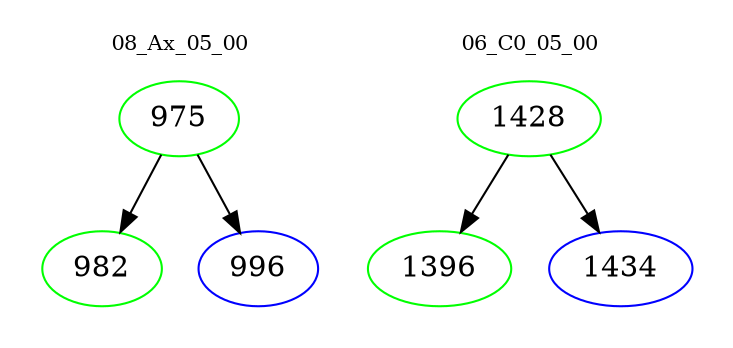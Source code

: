digraph{
subgraph cluster_0 {
color = white
label = "08_Ax_05_00";
fontsize=10;
T0_975 [label="975", color="green"]
T0_975 -> T0_982 [color="black"]
T0_982 [label="982", color="green"]
T0_975 -> T0_996 [color="black"]
T0_996 [label="996", color="blue"]
}
subgraph cluster_1 {
color = white
label = "06_C0_05_00";
fontsize=10;
T1_1428 [label="1428", color="green"]
T1_1428 -> T1_1396 [color="black"]
T1_1396 [label="1396", color="green"]
T1_1428 -> T1_1434 [color="black"]
T1_1434 [label="1434", color="blue"]
}
}
